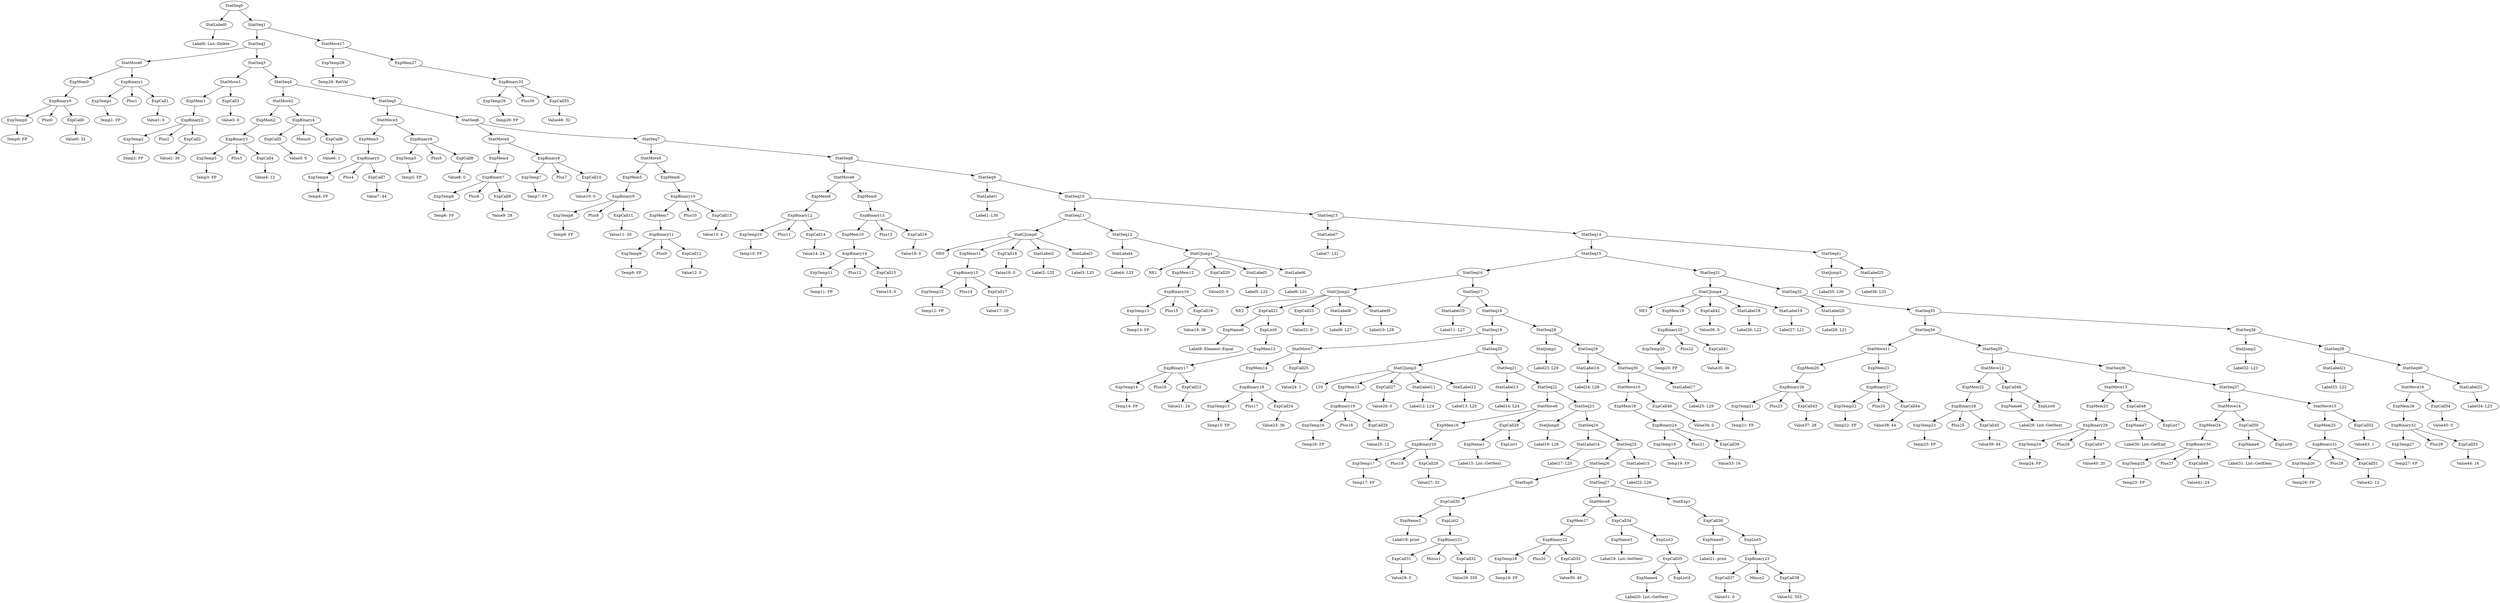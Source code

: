 digraph {
	ordering = out;
	ExpMem27 -> ExpBinary33;
	ExpCall55 -> "Value46: 32";
	ExpTemp29 -> "Temp29: FP";
	StatMove17 -> ExpTemp28;
	StatMove17 -> ExpMem27;
	StatJump3 -> "Label35: L30";
	StatSeq40 -> StatMove16;
	StatSeq40 -> StatLabel22;
	ExpCall53 -> "Value44: 16";
	ExpTemp27 -> "Temp27: FP";
	StatSeq39 -> StatLabel21;
	StatSeq39 -> StatSeq40;
	StatLabel21 -> "Label33: L22";
	StatSeq38 -> StatJump2;
	StatSeq38 -> StatSeq39;
	StatJump2 -> "Label32: L23";
	ExpCall52 -> "Value43: 1";
	StatMove15 -> ExpMem25;
	StatMove15 -> ExpCall52;
	ExpTemp26 -> "Temp26: FP";
	StatMove14 -> ExpMem24;
	StatMove14 -> ExpCall50;
	ExpMem24 -> ExpBinary30;
	ExpBinary30 -> ExpTemp25;
	ExpBinary30 -> Plus27;
	ExpBinary30 -> ExpCall49;
	ExpTemp25 -> "Temp25: FP";
	ExpCall48 -> ExpName7;
	ExpCall48 -> ExpList7;
	ExpName7 -> "Label30: List::GetEnd";
	StatMove13 -> ExpMem23;
	StatMove13 -> ExpCall48;
	ExpCall47 -> "Value40: 20";
	StatSeq35 -> StatMove12;
	StatSeq35 -> StatSeq36;
	ExpBinary31 -> ExpTemp26;
	ExpBinary31 -> Plus28;
	ExpBinary31 -> ExpCall51;
	ExpName6 -> "Label29: List::GetNext";
	StatMove12 -> ExpMem22;
	StatMove12 -> ExpCall46;
	ExpBinary28 -> ExpTemp23;
	ExpBinary28 -> Plus25;
	ExpBinary28 -> ExpCall45;
	ExpTemp23 -> "Temp23: FP";
	StatSeq34 -> StatMove11;
	StatSeq34 -> StatSeq35;
	ExpMem21 -> ExpBinary27;
	ExpCall44 -> "Value38: 44";
	ExpTemp12 -> "Temp12: FP";
	ExpTemp13 -> "Temp13: FP";
	StatCJump1 -> NE1;
	StatCJump1 -> ExpMem12;
	StatCJump1 -> ExpCall20;
	StatCJump1 -> StatLabel5;
	StatCJump1 -> StatLabel6;
	ExpCall3 -> "Value3: 0";
	ExpCall22 -> "Value21: 24";
	ExpMem7 -> ExpBinary11;
	ExpBinary3 -> ExpTemp3;
	ExpBinary3 -> Plus3;
	ExpBinary3 -> ExpCall4;
	ExpCall7 -> "Value7: 44";
	StatSeq36 -> StatMove13;
	StatSeq36 -> StatSeq37;
	ExpMem11 -> ExpBinary15;
	StatMove11 -> ExpMem20;
	StatMove11 -> ExpMem21;
	ExpCall17 -> "Value17: 20";
	ExpCall2 -> "Value2: 36";
	StatCJump0 -> NE0;
	StatCJump0 -> ExpMem11;
	StatCJump0 -> ExpCall18;
	StatCJump0 -> StatLabel2;
	StatCJump0 -> StatLabel3;
	StatLabel1 -> "Label1: L30";
	ExpCall16 -> "Value16: 0";
	StatSeq23 -> StatJump0;
	StatSeq23 -> StatSeq24;
	ExpTemp10 -> "Temp10: FP";
	ExpCall19 -> "Value19: 36";
	StatSeq5 -> StatMove3;
	StatSeq5 -> StatSeq6;
	ExpBinary16 -> ExpTemp13;
	ExpBinary16 -> Plus15;
	ExpBinary16 -> ExpCall19;
	ExpCall26 -> "Value25: 12";
	ExpCall25 -> "Value24: 1";
	ExpTemp18 -> "Temp18: FP";
	ExpBinary33 -> ExpTemp29;
	ExpBinary33 -> Plus30;
	ExpBinary33 -> ExpCall55;
	ExpName5 -> "Label21: print";
	ExpCall50 -> ExpName8;
	ExpCall50 -> ExpList8;
	StatSeq7 -> StatMove5;
	StatSeq7 -> StatSeq8;
	StatSeq16 -> StatCJump2;
	StatSeq16 -> StatSeq17;
	StatLabel23 -> "Label36: L32";
	StatCJump2 -> NE2;
	StatCJump2 -> ExpCall21;
	StatCJump2 -> ExpCall23;
	StatCJump2 -> StatLabel8;
	StatCJump2 -> StatLabel9;
	ExpTemp16 -> "Temp16: FP";
	ExpMem6 -> ExpBinary10;
	ExpCall29 -> ExpName1;
	ExpCall29 -> ExpList1;
	ExpBinary10 -> ExpMem7;
	ExpBinary10 -> Plus10;
	ExpBinary10 -> ExpCall13;
	ExpBinary13 -> ExpMem10;
	ExpBinary13 -> Plus13;
	ExpBinary13 -> ExpCall16;
	ExpName8 -> "Label31: List::GetElem";
	StatMove2 -> ExpMem2;
	StatMove2 -> ExpBinary4;
	StatMove16 -> ExpMem26;
	StatMove16 -> ExpCall54;
	ExpBinary23 -> ExpCall37;
	ExpBinary23 -> Minus2;
	ExpBinary23 -> ExpCall38;
	ExpCall12 -> "Value12: 0";
	StatMove5 -> ExpMem5;
	StatMove5 -> ExpMem6;
	StatLabel2 -> "Label2: L32";
	ExpCall11 -> "Value11: 20";
	StatSeq27 -> StatMove9;
	StatSeq27 -> StatExp1;
	ExpTemp9 -> "Temp9: FP";
	ExpCall4 -> "Value4: 12";
	ExpCall5 -> "Value5: 0";
	StatSeq13 -> StatLabel7;
	StatSeq13 -> StatSeq14;
	ExpMem9 -> ExpBinary13;
	ExpCall49 -> "Value41: 24";
	ExpTemp17 -> "Temp17: FP";
	ExpBinary27 -> ExpTemp22;
	ExpBinary27 -> Plus24;
	ExpBinary27 -> ExpCall44;
	StatMove1 -> ExpMem1;
	StatMove1 -> ExpCall3;
	ExpCall43 -> "Value37: 28";
	ExpMem1 -> ExpBinary2;
	StatLabel11 -> "Label12: L24";
	ExpCall20 -> "Value20: 0";
	ExpMem12 -> ExpBinary16;
	ExpCall40 -> "Value34: 0";
	ExpCall27 -> "Value26: 0";
	ExpCall46 -> ExpName6;
	ExpCall46 -> ExpList6;
	ExpCall15 -> "Value15: 0";
	StatSeq3 -> StatMove1;
	StatSeq3 -> StatSeq4;
	ExpBinary14 -> ExpTemp11;
	ExpBinary14 -> Plus12;
	ExpBinary14 -> ExpCall15;
	StatMove0 -> ExpMem0;
	StatMove0 -> ExpBinary1;
	StatSeq9 -> StatLabel1;
	StatSeq9 -> StatSeq10;
	StatLabel18 -> "Label26: L22";
	ExpCall0 -> "Value0: 32";
	StatJump1 -> "Label23: L29";
	StatSeq8 -> StatMove6;
	StatSeq8 -> StatSeq9;
	ExpCall36 -> ExpName5;
	ExpCall36 -> ExpList5;
	ExpMem8 -> ExpBinary12;
	StatSeq6 -> StatMove4;
	StatSeq6 -> StatSeq7;
	ExpTemp11 -> "Temp11: FP";
	StatSeq0 -> StatLabel0;
	StatSeq0 -> StatSeq1;
	ExpTemp1 -> "Temp1: FP";
	ExpBinary4 -> ExpCall5;
	ExpBinary4 -> Minus0;
	ExpBinary4 -> ExpCall6;
	StatLabel5 -> "Label5: L32";
	ExpTemp5 -> "Temp5: FP";
	ExpBinary17 -> ExpTemp14;
	ExpBinary17 -> Plus16;
	ExpBinary17 -> ExpCall22;
	ExpTemp8 -> "Temp8: FP";
	ExpMem15 -> ExpBinary19;
	ExpMem22 -> ExpBinary28;
	ExpMem5 -> ExpBinary9;
	StatLabel0 -> "Label0: List::Delete";
	StatSeq17 -> StatLabel10;
	StatSeq17 -> StatSeq18;
	ExpBinary22 -> ExpTemp18;
	ExpBinary22 -> Plus20;
	ExpBinary22 -> ExpCall33;
	ExpTemp19 -> "Temp19: FP";
	StatSeq1 -> StatSeq2;
	StatSeq1 -> StatMove17;
	StatSeq30 -> StatMove10;
	StatSeq30 -> StatLabel17;
	ExpCall18 -> "Value18: 0";
	StatSeq4 -> StatMove2;
	StatSeq4 -> StatSeq5;
	ExpMem0 -> ExpBinary0;
	ExpBinary6 -> ExpTemp5;
	ExpBinary6 -> Plus5;
	ExpBinary6 -> ExpCall8;
	ExpBinary2 -> ExpTemp2;
	ExpBinary2 -> Plus2;
	ExpBinary2 -> ExpCall2;
	ExpMem16 -> ExpBinary20;
	ExpBinary1 -> ExpTemp1;
	ExpBinary1 -> Plus1;
	ExpBinary1 -> ExpCall1;
	ExpMem26 -> ExpBinary32;
	ExpCall10 -> "Value10: 0";
	StatLabel16 -> "Label24: L28";
	ExpCall54 -> "Value45: 0";
	ExpCall8 -> "Value8: 0";
	StatLabel7 -> "Label7: L31";
	ExpTemp0 -> "Temp0: FP";
	ExpMem2 -> ExpBinary3;
	StatSeq11 -> StatCJump0;
	StatSeq11 -> StatSeq12;
	ExpBinary15 -> ExpTemp12;
	ExpBinary15 -> Plus14;
	ExpBinary15 -> ExpCall17;
	StatSeq20 -> StatCJump3;
	StatSeq20 -> StatSeq21;
	ExpBinary7 -> ExpTemp6;
	ExpBinary7 -> Plus6;
	ExpBinary7 -> ExpCall9;
	ExpBinary5 -> ExpTemp4;
	ExpBinary5 -> Plus4;
	ExpBinary5 -> ExpCall7;
	ExpMem3 -> ExpBinary5;
	ExpCall9 -> "Value9: 28";
	ExpBinary12 -> ExpTemp10;
	ExpBinary12 -> Plus11;
	ExpBinary12 -> ExpCall14;
	StatMove6 -> ExpMem8;
	StatMove6 -> ExpMem9;
	ExpBinary8 -> ExpTemp7;
	ExpBinary8 -> Plus7;
	ExpBinary8 -> ExpCall10;
	StatSeq26 -> StatExp0;
	StatSeq26 -> StatSeq27;
	StatLabel20 -> "Label28: L21";
	ExpCall1 -> "Value1: 0";
	ExpMem19 -> ExpBinary25;
	ExpName0 -> "Label8: Element::Equal";
	ExpTemp20 -> "Temp20: FP";
	ExpCall21 -> ExpName0;
	ExpCall21 -> ExpList0;
	StatLabel6 -> "Label6: L31";
	ExpTemp14 -> "Temp14: FP";
	StatSeq14 -> StatSeq15;
	StatSeq14 -> StatSeq41;
	StatCJump4 -> NE3;
	StatCJump4 -> ExpMem19;
	StatCJump4 -> ExpCall42;
	StatCJump4 -> StatLabel18;
	StatCJump4 -> StatLabel19;
	ExpMem13 -> ExpBinary17;
	ExpList0 -> ExpMem13;
	ExpCall23 -> "Value22: 0";
	StatSeq29 -> StatLabel16;
	StatSeq29 -> StatSeq30;
	ExpBinary29 -> ExpTemp24;
	ExpBinary29 -> Plus26;
	ExpBinary29 -> ExpCall47;
	StatLabel9 -> "Label10: L28";
	StatLabel10 -> "Label11: L27";
	ExpTemp15 -> "Temp15: FP";
	StatSeq37 -> StatMove14;
	StatSeq37 -> StatMove15;
	ExpTemp3 -> "Temp3: FP";
	ExpTemp6 -> "Temp6: FP";
	StatLabel8 -> "Label9: L27";
	ExpBinary18 -> ExpTemp15;
	ExpBinary18 -> Plus17;
	ExpBinary18 -> ExpCall24;
	ExpCall24 -> "Value23: 36";
	ExpCall45 -> "Value39: 44";
	StatLabel17 -> "Label25: L29";
	ExpBinary32 -> ExpTemp27;
	ExpBinary32 -> Plus29;
	ExpBinary32 -> ExpCall53;
	ExpCall51 -> "Value42: 12";
	StatSeq31 -> StatCJump4;
	StatSeq31 -> StatSeq32;
	ExpMem14 -> ExpBinary18;
	ExpTemp7 -> "Temp7: FP";
	StatMove7 -> ExpMem14;
	StatMove7 -> ExpCall25;
	ExpBinary21 -> ExpCall31;
	ExpBinary21 -> Minus1;
	ExpBinary21 -> ExpCall32;
	StatCJump3 -> LT0;
	StatCJump3 -> ExpMem15;
	StatCJump3 -> ExpCall27;
	StatCJump3 -> StatLabel11;
	StatCJump3 -> StatLabel12;
	ExpBinary26 -> ExpTemp21;
	ExpBinary26 -> Plus23;
	ExpBinary26 -> ExpCall43;
	StatLabel22 -> "Label34: L23";
	ExpBinary19 -> ExpTemp16;
	ExpBinary19 -> Plus18;
	ExpBinary19 -> ExpCall26;
	ExpBinary0 -> ExpTemp0;
	ExpBinary0 -> Plus0;
	ExpBinary0 -> ExpCall0;
	StatLabel12 -> "Label13: L25";
	StatSeq2 -> StatMove0;
	StatSeq2 -> StatSeq3;
	StatLabel13 -> "Label14: L24";
	StatSeq21 -> StatLabel13;
	StatSeq21 -> StatSeq22;
	ExpList3 -> ExpCall35;
	StatLabel19 -> "Label27: L21";
	ExpCall6 -> "Value6: 1";
	ExpCall28 -> "Value27: 32";
	ExpName1 -> "Label15: List::GetNext";
	StatJump0 -> "Label16: L26";
	StatSeq10 -> StatSeq11;
	StatSeq10 -> StatSeq13;
	StatLabel14 -> "Label17: L25";
	StatSeq24 -> StatLabel14;
	StatSeq24 -> StatSeq25;
	ExpCall30 -> ExpName2;
	ExpCall30 -> ExpList2;
	ExpMem10 -> ExpBinary14;
	ExpCall31 -> "Value28: 0";
	StatLabel4 -> "Label4: L33";
	ExpCall32 -> "Value29: 555";
	ExpList2 -> ExpBinary21;
	ExpTemp28 -> "Temp28: RetVal";
	StatMove8 -> ExpMem16;
	StatMove8 -> ExpCall29;
	ExpBinary20 -> ExpTemp17;
	ExpBinary20 -> Plus19;
	ExpBinary20 -> ExpCall28;
	StatSeq32 -> StatLabel20;
	StatSeq32 -> StatSeq33;
	ExpTemp22 -> "Temp22: FP";
	ExpTemp2 -> "Temp2: FP";
	StatExp0 -> ExpCall30;
	ExpMem17 -> ExpBinary22;
	StatMove4 -> ExpMem4;
	StatMove4 -> ExpBinary8;
	ExpCall13 -> "Value13: 4";
	StatMove9 -> ExpMem17;
	StatMove9 -> ExpCall34;
	ExpBinary11 -> ExpTemp9;
	ExpBinary11 -> Plus9;
	ExpBinary11 -> ExpCall12;
	ExpCall42 -> "Value36: 0";
	ExpName3 -> "Label19: List::SetNext";
	StatSeq12 -> StatLabel4;
	StatSeq12 -> StatCJump1;
	ExpTemp4 -> "Temp4: FP";
	ExpCall34 -> ExpName3;
	ExpCall34 -> ExpList3;
	ExpCall14 -> "Value14: 24";
	ExpName4 -> "Label20: List::GetNext";
	ExpCall35 -> ExpName4;
	ExpCall35 -> ExpList4;
	ExpName2 -> "Label18: print";
	ExpCall37 -> "Value31: 0";
	StatSeq41 -> StatJump3;
	StatSeq41 -> StatLabel23;
	StatLabel3 -> "Label3: L33";
	StatSeq18 -> StatSeq19;
	StatSeq18 -> StatSeq28;
	ExpMem25 -> ExpBinary31;
	ExpCall38 -> "Value32: 555";
	ExpTemp24 -> "Temp24: FP";
	ExpList5 -> ExpBinary23;
	StatExp1 -> ExpCall36;
	StatMove3 -> ExpMem3;
	StatMove3 -> ExpBinary6;
	StatSeq25 -> StatSeq26;
	StatSeq25 -> StatLabel15;
	StatLabel15 -> "Label22: L26";
	StatSeq28 -> StatJump1;
	StatSeq28 -> StatSeq29;
	ExpBinary9 -> ExpTemp8;
	ExpBinary9 -> Plus8;
	ExpBinary9 -> ExpCall11;
	ExpCall33 -> "Value30: 40";
	ExpBinary24 -> ExpTemp19;
	ExpBinary24 -> Plus21;
	ExpBinary24 -> ExpCall39;
	StatSeq19 -> StatMove7;
	StatSeq19 -> StatSeq20;
	StatSeq22 -> StatMove8;
	StatSeq22 -> StatSeq23;
	ExpCall39 -> "Value33: 16";
	ExpMem18 -> ExpBinary24;
	ExpMem4 -> ExpBinary7;
	StatMove10 -> ExpMem18;
	StatMove10 -> ExpCall40;
	StatSeq33 -> StatSeq34;
	StatSeq33 -> StatSeq38;
	StatSeq15 -> StatSeq16;
	StatSeq15 -> StatSeq31;
	ExpMem23 -> ExpBinary29;
	ExpBinary25 -> ExpTemp20;
	ExpBinary25 -> Plus22;
	ExpBinary25 -> ExpCall41;
	ExpCall41 -> "Value35: 36";
	ExpTemp21 -> "Temp21: FP";
	ExpMem20 -> ExpBinary26;
}

